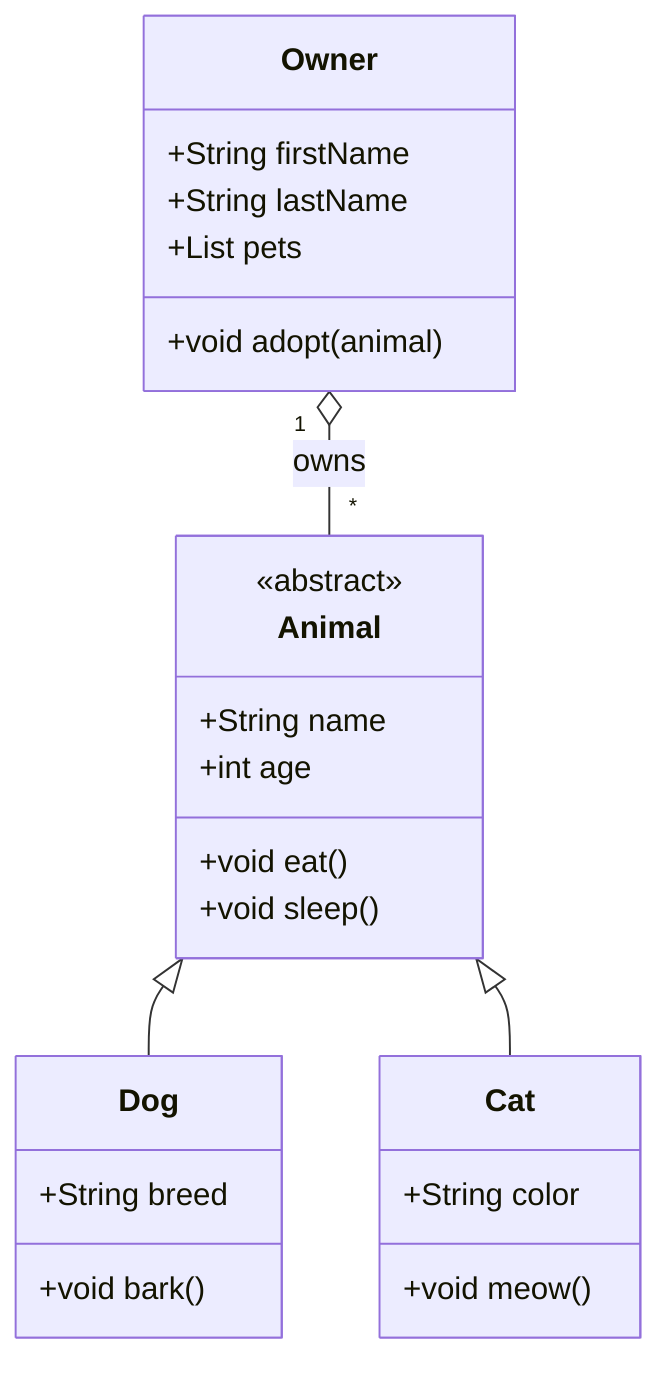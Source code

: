 classDiagram
    direction TB
    class Animal {
        <<abstract>>
        +String name
        +int age
        +void eat()
        +void sleep()
    }
    class Dog {
        +String breed
        +void bark()
    }
    class Cat {
        +String color
        +void meow()
    }
    class Owner {
        +String firstName
        +String lastName
        +List<Animal> pets
        +void adopt(animal)
    }

    Animal <|-- Dog
    Animal <|-- Cat
    Owner "1" o-- "*" Animal : owns